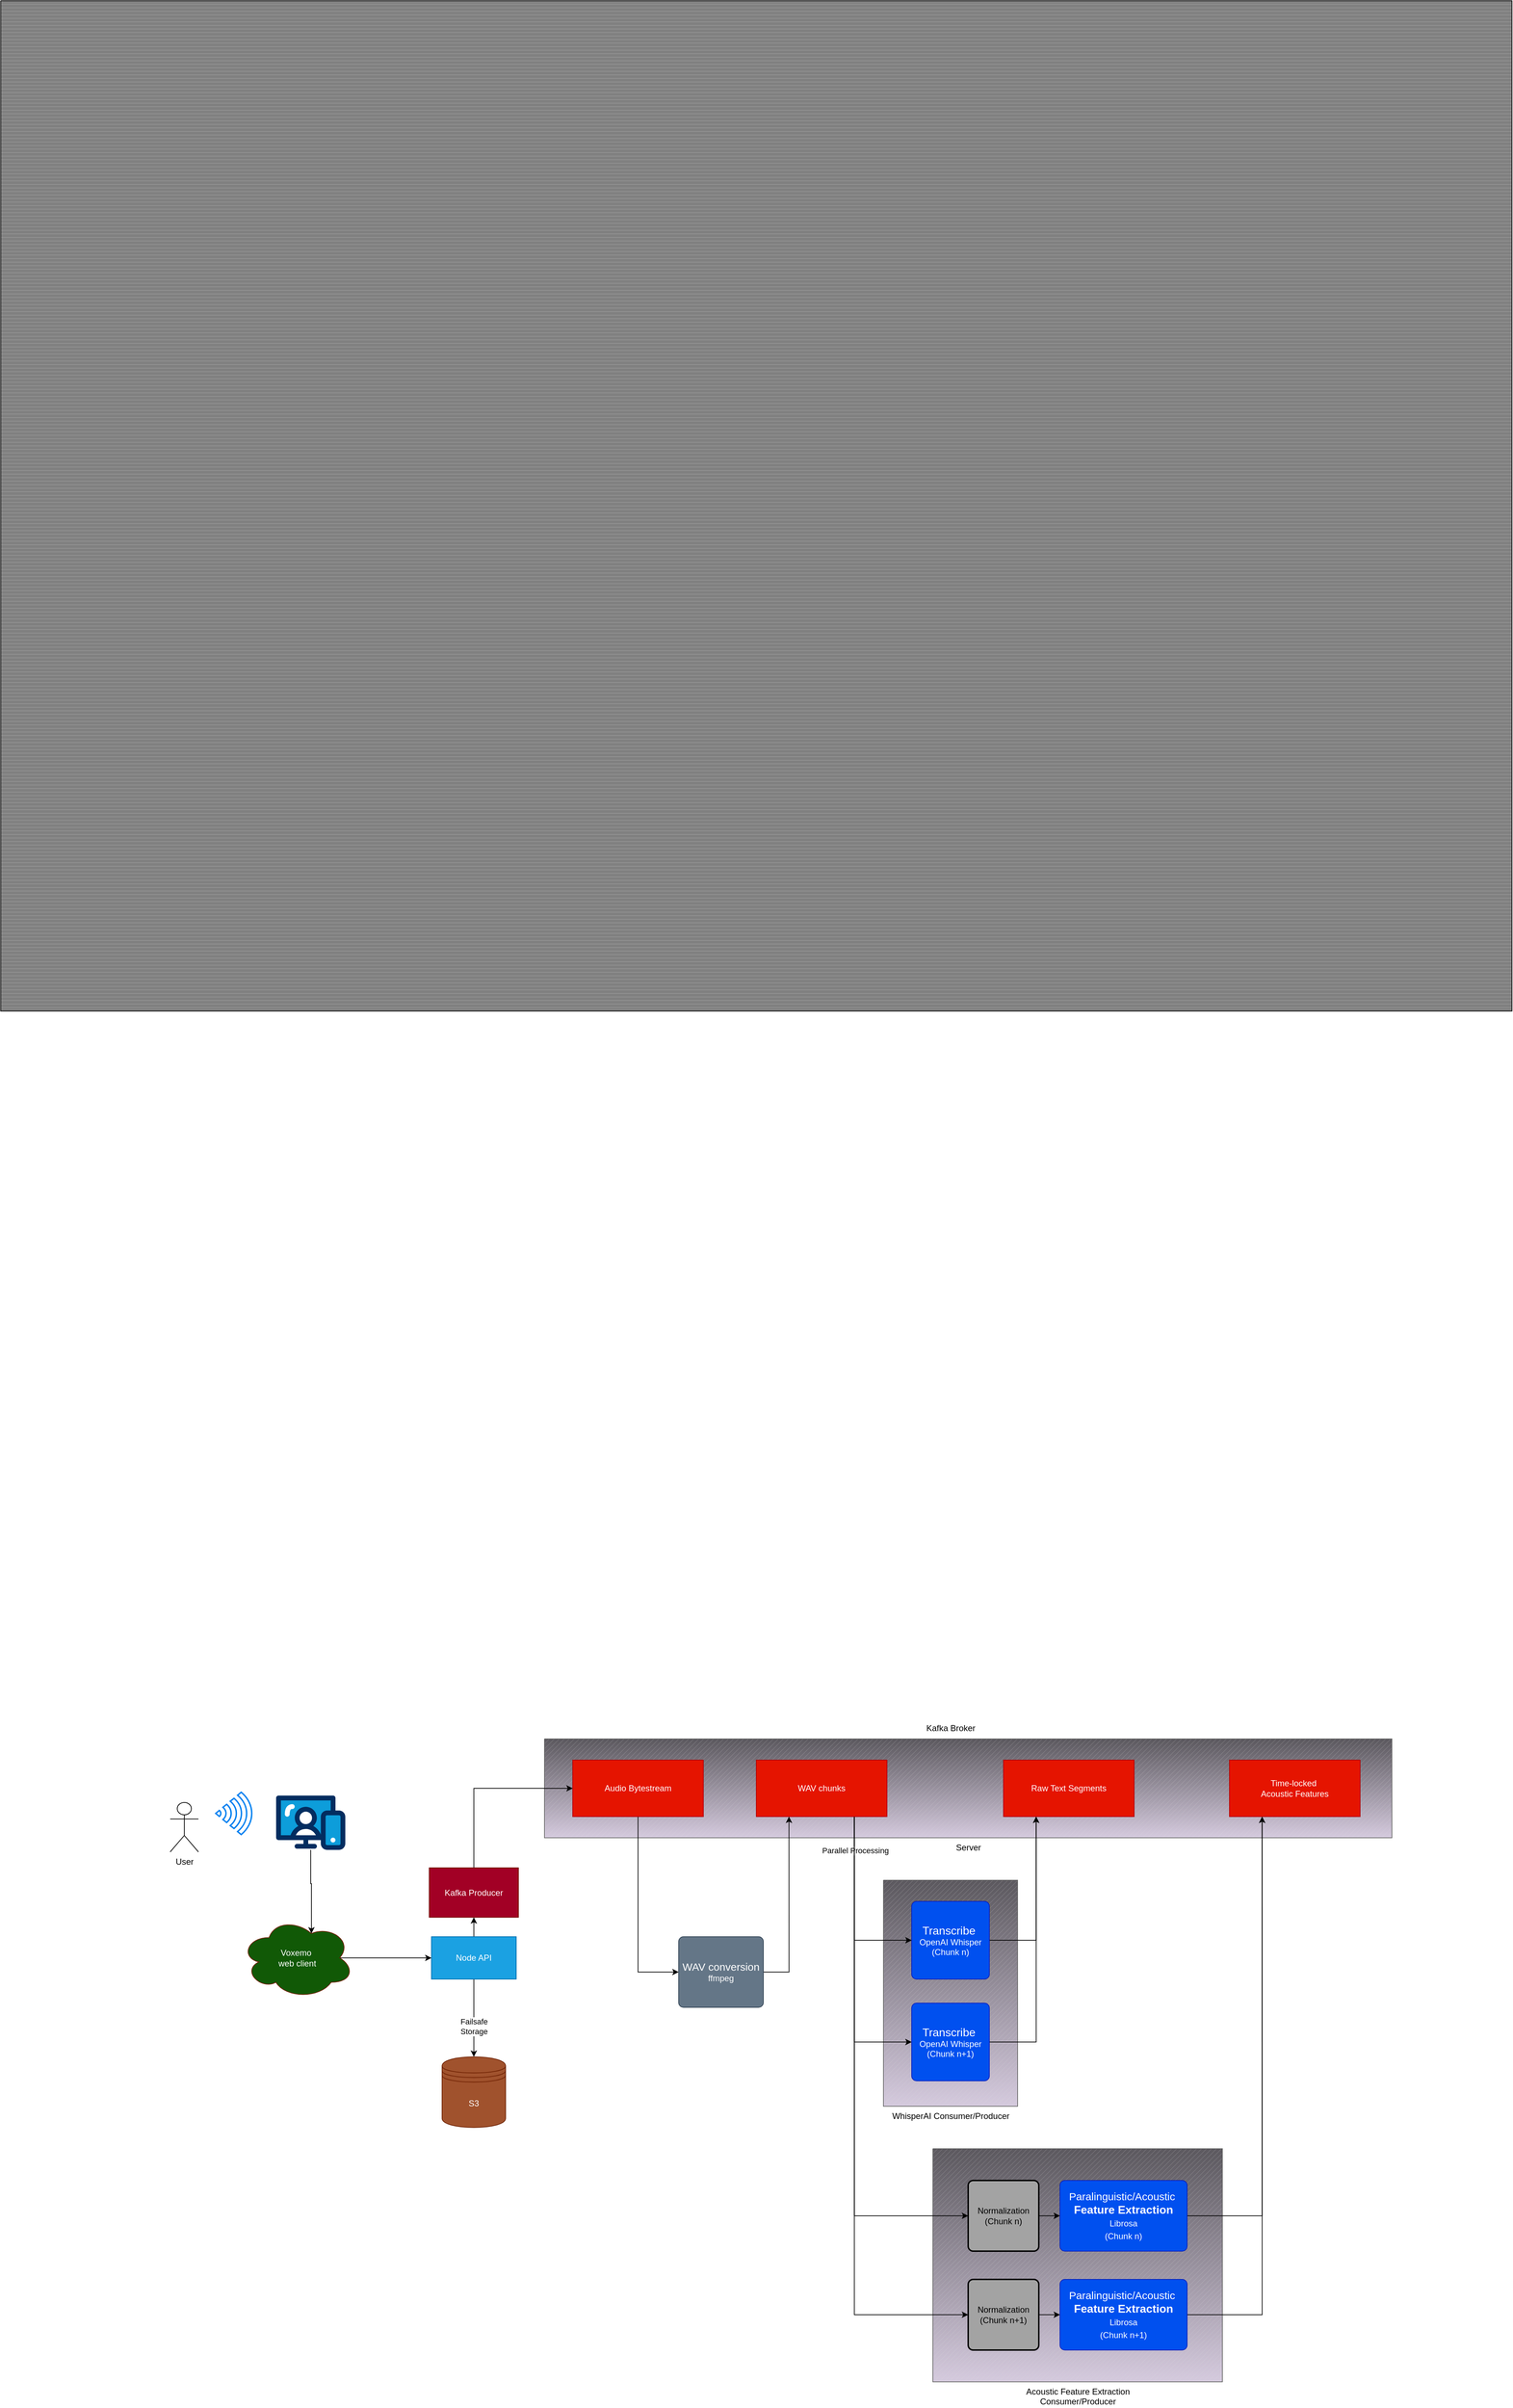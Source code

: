 <mxfile version="24.7.7">
  <diagram name="Page-1" id="7Tb53v2nf2DUyBZa-c6o">
    <mxGraphModel dx="3130" dy="4836" grid="1" gridSize="10" guides="1" tooltips="1" connect="1" arrows="1" fold="1" page="1" pageScale="1" pageWidth="850" pageHeight="1100" math="0" shadow="0">
      <root>
        <mxCell id="0" />
        <mxCell id="1" parent="0" />
        <mxCell id="9S8Kf50l2ie6K4rebAup-95" value="Acoustic Feature Extraction&lt;div&gt;Consumer/Producer&lt;/div&gt;" style="verticalLabelPosition=bottom;verticalAlign=top;html=1;shape=mxgraph.basic.patternFillRect;fillStyle=diag;step=5;fillStrokeWidth=0.2;fillStrokeColor=#dddddd;fillColor=#D5CADE;gradientColor=#5B585E;strokeColor=#666666;gradientDirection=north;" vertex="1" parent="1">
          <mxGeometry x="1110" y="620" width="410" height="330" as="geometry" />
        </mxCell>
        <mxCell id="9S8Kf50l2ie6K4rebAup-92" value="WhisperAI Consumer/Producer" style="verticalLabelPosition=bottom;verticalAlign=top;html=1;shape=mxgraph.basic.patternFillRect;fillStyle=diag;step=5;fillStrokeWidth=0.2;fillStrokeColor=#dddddd;fillColor=#D5CADE;gradientColor=#5B585E;strokeColor=#666666;gradientDirection=north;" vertex="1" parent="1">
          <mxGeometry x="1040" y="240" width="190" height="320" as="geometry" />
        </mxCell>
        <mxCell id="9S8Kf50l2ie6K4rebAup-90" value="Server" style="verticalLabelPosition=bottom;verticalAlign=top;html=1;shape=mxgraph.basic.patternFillRect;fillStyle=diag;step=5;fillStrokeWidth=0.2;fillStrokeColor=#dddddd;fillColor=#D5CADE;gradientColor=#5B585E;strokeColor=#666666;gradientDirection=north;" vertex="1" parent="1">
          <mxGeometry x="560" y="40" width="1200" height="140" as="geometry" />
        </mxCell>
        <mxCell id="9S8Kf50l2ie6K4rebAup-51" value="" style="verticalLabelPosition=bottom;verticalAlign=top;html=1;shape=mxgraph.basic.patternFillRect;fillStyle=hor;step=5;fillStrokeWidth=0.2;fillStrokeColor=#dddddd;fillColor=#808080;" vertex="1" parent="1">
          <mxGeometry x="-210" y="-2420" width="2140" height="1430" as="geometry" />
        </mxCell>
        <mxCell id="9S8Kf50l2ie6K4rebAup-1" value="User" style="shape=umlActor;verticalLabelPosition=bottom;verticalAlign=top;html=1;outlineConnect=0;" vertex="1" parent="1">
          <mxGeometry x="30" y="130" width="40" height="70" as="geometry" />
        </mxCell>
        <mxCell id="9S8Kf50l2ie6K4rebAup-10" style="edgeStyle=orthogonalEdgeStyle;rounded=0;orthogonalLoop=1;jettySize=auto;html=1;exitX=0.875;exitY=0.5;exitDx=0;exitDy=0;exitPerimeter=0;entryX=0;entryY=0.5;entryDx=0;entryDy=0;" edge="1" parent="1" source="9S8Kf50l2ie6K4rebAup-2" target="9S8Kf50l2ie6K4rebAup-3">
          <mxGeometry relative="1" as="geometry" />
        </mxCell>
        <mxCell id="9S8Kf50l2ie6K4rebAup-2" value="Voxemo&amp;nbsp;&lt;div&gt;web client&lt;/div&gt;" style="ellipse;shape=cloud;whiteSpace=wrap;html=1;fillColor=#115906;strokeColor=#6D1F00;fontColor=#ffffff;" vertex="1" parent="1">
          <mxGeometry x="130" y="292.5" width="160" height="115" as="geometry" />
        </mxCell>
        <mxCell id="9S8Kf50l2ie6K4rebAup-30" style="edgeStyle=orthogonalEdgeStyle;rounded=0;orthogonalLoop=1;jettySize=auto;html=1;entryX=0.5;entryY=1;entryDx=0;entryDy=0;" edge="1" parent="1" source="9S8Kf50l2ie6K4rebAup-3" target="9S8Kf50l2ie6K4rebAup-27">
          <mxGeometry relative="1" as="geometry" />
        </mxCell>
        <mxCell id="9S8Kf50l2ie6K4rebAup-79" style="edgeStyle=orthogonalEdgeStyle;rounded=0;orthogonalLoop=1;jettySize=auto;html=1;exitX=0.5;exitY=1;exitDx=0;exitDy=0;entryX=0.5;entryY=0;entryDx=0;entryDy=0;" edge="1" parent="1" source="9S8Kf50l2ie6K4rebAup-3" target="9S8Kf50l2ie6K4rebAup-11">
          <mxGeometry relative="1" as="geometry" />
        </mxCell>
        <mxCell id="9S8Kf50l2ie6K4rebAup-80" value="Failsafe&lt;div&gt;Storage&lt;/div&gt;" style="edgeLabel;html=1;align=center;verticalAlign=middle;resizable=0;points=[];" vertex="1" connectable="0" parent="9S8Kf50l2ie6K4rebAup-79">
          <mxGeometry x="-0.208" relative="1" as="geometry">
            <mxPoint y="23" as="offset" />
          </mxGeometry>
        </mxCell>
        <mxCell id="9S8Kf50l2ie6K4rebAup-3" value="Node API" style="rounded=0;whiteSpace=wrap;html=1;fillColor=#1ba1e2;strokeColor=#006EAF;fontColor=#ffffff;" vertex="1" parent="1">
          <mxGeometry x="400" y="320" width="120" height="60" as="geometry" />
        </mxCell>
        <mxCell id="9S8Kf50l2ie6K4rebAup-6" value="" style="html=1;verticalLabelPosition=bottom;align=center;labelBackgroundColor=#ffffff;verticalAlign=top;strokeWidth=2;strokeColor=#0080F0;shadow=0;dashed=0;shape=mxgraph.ios7.icons.wifi;pointerEvents=1;rotation=90;" vertex="1" parent="1">
          <mxGeometry x="90" y="120" width="60" height="51" as="geometry" />
        </mxCell>
        <mxCell id="9S8Kf50l2ie6K4rebAup-7" value="" style="verticalLabelPosition=bottom;aspect=fixed;html=1;shape=mxgraph.salesforce.web;" vertex="1" parent="1">
          <mxGeometry x="180" y="120" width="97.97" height="77.4" as="geometry" />
        </mxCell>
        <mxCell id="9S8Kf50l2ie6K4rebAup-9" style="edgeStyle=orthogonalEdgeStyle;rounded=0;orthogonalLoop=1;jettySize=auto;html=1;entryX=0.625;entryY=0.2;entryDx=0;entryDy=0;entryPerimeter=0;" edge="1" parent="1" source="9S8Kf50l2ie6K4rebAup-7" target="9S8Kf50l2ie6K4rebAup-2">
          <mxGeometry relative="1" as="geometry" />
        </mxCell>
        <mxCell id="9S8Kf50l2ie6K4rebAup-11" value="S3" style="shape=datastore;whiteSpace=wrap;html=1;fillColor=#a0522d;strokeColor=#6D1F00;fontColor=#ffffff;" vertex="1" parent="1">
          <mxGeometry x="414.99" y="490" width="90" height="100" as="geometry" />
        </mxCell>
        <mxCell id="9S8Kf50l2ie6K4rebAup-66" style="edgeStyle=orthogonalEdgeStyle;rounded=0;orthogonalLoop=1;jettySize=auto;html=1;exitX=1;exitY=0.5;exitDx=0;exitDy=0;entryX=0.25;entryY=1;entryDx=0;entryDy=0;" edge="1" parent="1" source="9S8Kf50l2ie6K4rebAup-12" target="9S8Kf50l2ie6K4rebAup-67">
          <mxGeometry relative="1" as="geometry" />
        </mxCell>
        <mxCell id="9S8Kf50l2ie6K4rebAup-12" value="&lt;div style=&quot;font-size: 15px;&quot;&gt;WAV conversion&lt;/div&gt;ffmpeg" style="rounded=1;whiteSpace=wrap;html=1;absoluteArcSize=1;arcSize=14;strokeWidth=1;fillColor=#647687;strokeColor=#314354;fontColor=#ffffff;" vertex="1" parent="1">
          <mxGeometry x="750" y="320" width="120" height="100" as="geometry" />
        </mxCell>
        <mxCell id="9S8Kf50l2ie6K4rebAup-72" style="edgeStyle=orthogonalEdgeStyle;rounded=0;orthogonalLoop=1;jettySize=auto;html=1;exitX=1;exitY=0.5;exitDx=0;exitDy=0;entryX=0.25;entryY=1;entryDx=0;entryDy=0;" edge="1" parent="1" source="9S8Kf50l2ie6K4rebAup-17" target="9S8Kf50l2ie6K4rebAup-71">
          <mxGeometry relative="1" as="geometry" />
        </mxCell>
        <mxCell id="9S8Kf50l2ie6K4rebAup-17" value="&lt;div&gt;&lt;font style=&quot;font-size: 16px;&quot;&gt;Transcribe&amp;nbsp;&lt;/font&gt;&lt;/div&gt;&lt;div&gt;OpenAI Whisper&lt;/div&gt;&lt;div&gt;(Chunk n)&lt;/div&gt;" style="rounded=1;whiteSpace=wrap;html=1;absoluteArcSize=1;arcSize=14;strokeWidth=1;fillColor=#0050ef;fontColor=#ffffff;strokeColor=#001DBC;" vertex="1" parent="1">
          <mxGeometry x="1080" y="270" width="110" height="110" as="geometry" />
        </mxCell>
        <mxCell id="9S8Kf50l2ie6K4rebAup-44" style="edgeStyle=orthogonalEdgeStyle;rounded=0;orthogonalLoop=1;jettySize=auto;html=1;exitX=0.5;exitY=0;exitDx=0;exitDy=0;entryX=0;entryY=0.5;entryDx=0;entryDy=0;" edge="1" parent="1" source="9S8Kf50l2ie6K4rebAup-27" target="9S8Kf50l2ie6K4rebAup-46">
          <mxGeometry relative="1" as="geometry">
            <mxPoint x="640" y="70" as="targetPoint" />
          </mxGeometry>
        </mxCell>
        <mxCell id="9S8Kf50l2ie6K4rebAup-27" value="Kafka Producer" style="rounded=0;whiteSpace=wrap;html=1;fillColor=#a20025;strokeColor=#6F0000;fontColor=#ffffff;" vertex="1" parent="1">
          <mxGeometry x="396.87" y="222.5" width="126.25" height="70" as="geometry" />
        </mxCell>
        <mxCell id="9S8Kf50l2ie6K4rebAup-87" style="edgeStyle=orthogonalEdgeStyle;rounded=0;orthogonalLoop=1;jettySize=auto;html=1;exitX=1;exitY=0.5;exitDx=0;exitDy=0;entryX=0.25;entryY=1;entryDx=0;entryDy=0;" edge="1" parent="1" source="9S8Kf50l2ie6K4rebAup-32" target="9S8Kf50l2ie6K4rebAup-88">
          <mxGeometry relative="1" as="geometry">
            <mxPoint x="1540" y="180" as="targetPoint" />
          </mxGeometry>
        </mxCell>
        <mxCell id="9S8Kf50l2ie6K4rebAup-32" value="&lt;font style=&quot;font-size: 15px;&quot;&gt;Paralinguistic/Acoustic&amp;nbsp;&lt;/font&gt;&lt;div&gt;&lt;font style=&quot;font-size: 16px;&quot;&gt;&lt;b&gt;Feature Extraction&lt;/b&gt;&lt;/font&gt;&lt;/div&gt;&lt;div style=&quot;font-size: 15px;&quot;&gt;&lt;font style=&quot;font-size: 12px;&quot;&gt;Librosa&lt;/font&gt;&lt;/div&gt;&lt;div style=&quot;font-size: 15px;&quot;&gt;&lt;font style=&quot;font-size: 12px;&quot;&gt;(Chunk n)&lt;/font&gt;&lt;/div&gt;" style="rounded=1;whiteSpace=wrap;html=1;absoluteArcSize=1;arcSize=14;strokeWidth=1;fillColor=#0050ef;fontColor=#ffffff;strokeColor=#001DBC;" vertex="1" parent="1">
          <mxGeometry x="1290" y="665" width="180" height="100" as="geometry" />
        </mxCell>
        <mxCell id="9S8Kf50l2ie6K4rebAup-65" style="edgeStyle=orthogonalEdgeStyle;rounded=0;orthogonalLoop=1;jettySize=auto;html=1;exitX=0.5;exitY=1;exitDx=0;exitDy=0;entryX=0;entryY=0.5;entryDx=0;entryDy=0;" edge="1" parent="1" source="9S8Kf50l2ie6K4rebAup-46" target="9S8Kf50l2ie6K4rebAup-12">
          <mxGeometry relative="1" as="geometry" />
        </mxCell>
        <mxCell id="9S8Kf50l2ie6K4rebAup-46" value="Audio Bytestream" style="whiteSpace=wrap;html=1;align=center;fillColor=#e51400;strokeColor=#B20000;fontColor=#ffffff;" vertex="1" parent="1">
          <mxGeometry x="600" y="70.0" width="185" height="80" as="geometry" />
        </mxCell>
        <mxCell id="9S8Kf50l2ie6K4rebAup-58" style="edgeStyle=orthogonalEdgeStyle;rounded=0;orthogonalLoop=1;jettySize=auto;html=1;exitX=1;exitY=0.5;exitDx=0;exitDy=0;entryX=0;entryY=0.5;entryDx=0;entryDy=0;" edge="1" parent="1" source="9S8Kf50l2ie6K4rebAup-56" target="9S8Kf50l2ie6K4rebAup-32">
          <mxGeometry relative="1" as="geometry" />
        </mxCell>
        <mxCell id="9S8Kf50l2ie6K4rebAup-56" value="Normalization&lt;div&gt;(Chunk n)&lt;/div&gt;" style="rounded=1;whiteSpace=wrap;html=1;absoluteArcSize=1;arcSize=14;strokeWidth=2;fillColor=#A3A3A3;" vertex="1" parent="1">
          <mxGeometry x="1160" y="665" width="100" height="100" as="geometry" />
        </mxCell>
        <mxCell id="9S8Kf50l2ie6K4rebAup-70" style="edgeStyle=orthogonalEdgeStyle;rounded=0;orthogonalLoop=1;jettySize=auto;html=1;exitX=0.75;exitY=1;exitDx=0;exitDy=0;entryX=0;entryY=0.5;entryDx=0;entryDy=0;" edge="1" parent="1" source="9S8Kf50l2ie6K4rebAup-67" target="9S8Kf50l2ie6K4rebAup-17">
          <mxGeometry relative="1" as="geometry" />
        </mxCell>
        <mxCell id="9S8Kf50l2ie6K4rebAup-76" style="edgeStyle=orthogonalEdgeStyle;rounded=0;orthogonalLoop=1;jettySize=auto;html=1;exitX=0.75;exitY=1;exitDx=0;exitDy=0;entryX=0;entryY=0.5;entryDx=0;entryDy=0;" edge="1" parent="1" source="9S8Kf50l2ie6K4rebAup-67" target="9S8Kf50l2ie6K4rebAup-74">
          <mxGeometry relative="1" as="geometry" />
        </mxCell>
        <mxCell id="9S8Kf50l2ie6K4rebAup-81" value="Parallel Processing" style="edgeLabel;html=1;align=center;verticalAlign=middle;resizable=0;points=[];" vertex="1" connectable="0" parent="9S8Kf50l2ie6K4rebAup-76">
          <mxGeometry x="-0.762" y="1" relative="1" as="geometry">
            <mxPoint as="offset" />
          </mxGeometry>
        </mxCell>
        <mxCell id="9S8Kf50l2ie6K4rebAup-82" style="edgeStyle=orthogonalEdgeStyle;rounded=0;orthogonalLoop=1;jettySize=auto;html=1;exitX=0.75;exitY=1;exitDx=0;exitDy=0;entryX=0;entryY=0.5;entryDx=0;entryDy=0;" edge="1" parent="1" source="9S8Kf50l2ie6K4rebAup-67" target="9S8Kf50l2ie6K4rebAup-56">
          <mxGeometry relative="1" as="geometry" />
        </mxCell>
        <mxCell id="9S8Kf50l2ie6K4rebAup-86" style="edgeStyle=orthogonalEdgeStyle;rounded=0;orthogonalLoop=1;jettySize=auto;html=1;exitX=0.75;exitY=1;exitDx=0;exitDy=0;entryX=0;entryY=0.5;entryDx=0;entryDy=0;" edge="1" parent="1" source="9S8Kf50l2ie6K4rebAup-67" target="9S8Kf50l2ie6K4rebAup-85">
          <mxGeometry relative="1" as="geometry" />
        </mxCell>
        <mxCell id="9S8Kf50l2ie6K4rebAup-67" value="WAV chunks" style="whiteSpace=wrap;html=1;align=center;fillColor=#e51400;strokeColor=#B20000;fontColor=#ffffff;" vertex="1" parent="1">
          <mxGeometry x="860" y="70.0" width="185" height="80" as="geometry" />
        </mxCell>
        <mxCell id="9S8Kf50l2ie6K4rebAup-71" value="Raw Text Segments" style="whiteSpace=wrap;html=1;align=center;fillColor=#e51400;strokeColor=#B20000;fontColor=#ffffff;" vertex="1" parent="1">
          <mxGeometry x="1210" y="70.0" width="185" height="80" as="geometry" />
        </mxCell>
        <mxCell id="9S8Kf50l2ie6K4rebAup-78" style="edgeStyle=orthogonalEdgeStyle;rounded=0;orthogonalLoop=1;jettySize=auto;html=1;exitX=1;exitY=0.5;exitDx=0;exitDy=0;entryX=0.25;entryY=1;entryDx=0;entryDy=0;" edge="1" parent="1" source="9S8Kf50l2ie6K4rebAup-74" target="9S8Kf50l2ie6K4rebAup-71">
          <mxGeometry relative="1" as="geometry" />
        </mxCell>
        <mxCell id="9S8Kf50l2ie6K4rebAup-74" value="&lt;div&gt;&lt;font style=&quot;font-size: 16px;&quot;&gt;Transcribe&amp;nbsp;&lt;/font&gt;&lt;/div&gt;&lt;div&gt;OpenAI Whisper&lt;/div&gt;&lt;div&gt;(Chunk n+1)&lt;/div&gt;" style="rounded=1;whiteSpace=wrap;html=1;absoluteArcSize=1;arcSize=14;strokeWidth=1;fillColor=#0050ef;fontColor=#ffffff;strokeColor=#001DBC;" vertex="1" parent="1">
          <mxGeometry x="1080" y="414" width="110" height="110" as="geometry" />
        </mxCell>
        <mxCell id="9S8Kf50l2ie6K4rebAup-89" style="edgeStyle=orthogonalEdgeStyle;rounded=0;orthogonalLoop=1;jettySize=auto;html=1;exitX=1;exitY=0.5;exitDx=0;exitDy=0;entryX=0.25;entryY=1;entryDx=0;entryDy=0;" edge="1" parent="1" source="9S8Kf50l2ie6K4rebAup-83" target="9S8Kf50l2ie6K4rebAup-88">
          <mxGeometry relative="1" as="geometry" />
        </mxCell>
        <mxCell id="9S8Kf50l2ie6K4rebAup-83" value="&lt;font style=&quot;font-size: 15px;&quot;&gt;Paralinguistic/Acoustic&amp;nbsp;&lt;/font&gt;&lt;div&gt;&lt;font style=&quot;font-size: 16px;&quot;&gt;&lt;b&gt;Feature Extraction&lt;/b&gt;&lt;/font&gt;&lt;/div&gt;&lt;div style=&quot;font-size: 15px;&quot;&gt;&lt;font style=&quot;font-size: 12px;&quot;&gt;Librosa&lt;/font&gt;&lt;/div&gt;&lt;div style=&quot;font-size: 15px;&quot;&gt;&lt;font style=&quot;font-size: 12px;&quot;&gt;(Chunk n+1)&lt;/font&gt;&lt;/div&gt;" style="rounded=1;whiteSpace=wrap;html=1;absoluteArcSize=1;arcSize=14;strokeWidth=1;fillColor=#0050ef;fontColor=#ffffff;strokeColor=#001DBC;" vertex="1" parent="1">
          <mxGeometry x="1290" y="805" width="180" height="100" as="geometry" />
        </mxCell>
        <mxCell id="9S8Kf50l2ie6K4rebAup-84" style="edgeStyle=orthogonalEdgeStyle;rounded=0;orthogonalLoop=1;jettySize=auto;html=1;exitX=1;exitY=0.5;exitDx=0;exitDy=0;entryX=0;entryY=0.5;entryDx=0;entryDy=0;" edge="1" parent="1" source="9S8Kf50l2ie6K4rebAup-85" target="9S8Kf50l2ie6K4rebAup-83">
          <mxGeometry relative="1" as="geometry" />
        </mxCell>
        <mxCell id="9S8Kf50l2ie6K4rebAup-85" value="Normalization&lt;div&gt;(Chunk n+1)&lt;/div&gt;" style="rounded=1;whiteSpace=wrap;html=1;absoluteArcSize=1;arcSize=14;strokeWidth=2;fillColor=#A3A3A3;" vertex="1" parent="1">
          <mxGeometry x="1160" y="805" width="100" height="100" as="geometry" />
        </mxCell>
        <mxCell id="9S8Kf50l2ie6K4rebAup-88" value="Time-locked&amp;nbsp;&lt;div&gt;Acoustic Features&lt;/div&gt;" style="whiteSpace=wrap;html=1;align=center;fillColor=#e51400;strokeColor=#B20000;fontColor=#ffffff;" vertex="1" parent="1">
          <mxGeometry x="1530" y="70.0" width="185" height="80" as="geometry" />
        </mxCell>
        <mxCell id="9S8Kf50l2ie6K4rebAup-91" value="Kafka Broker" style="text;html=1;align=center;verticalAlign=middle;resizable=0;points=[];autosize=1;strokeColor=none;fillColor=none;" vertex="1" parent="1">
          <mxGeometry x="1090" y="10" width="90" height="30" as="geometry" />
        </mxCell>
      </root>
    </mxGraphModel>
  </diagram>
</mxfile>
